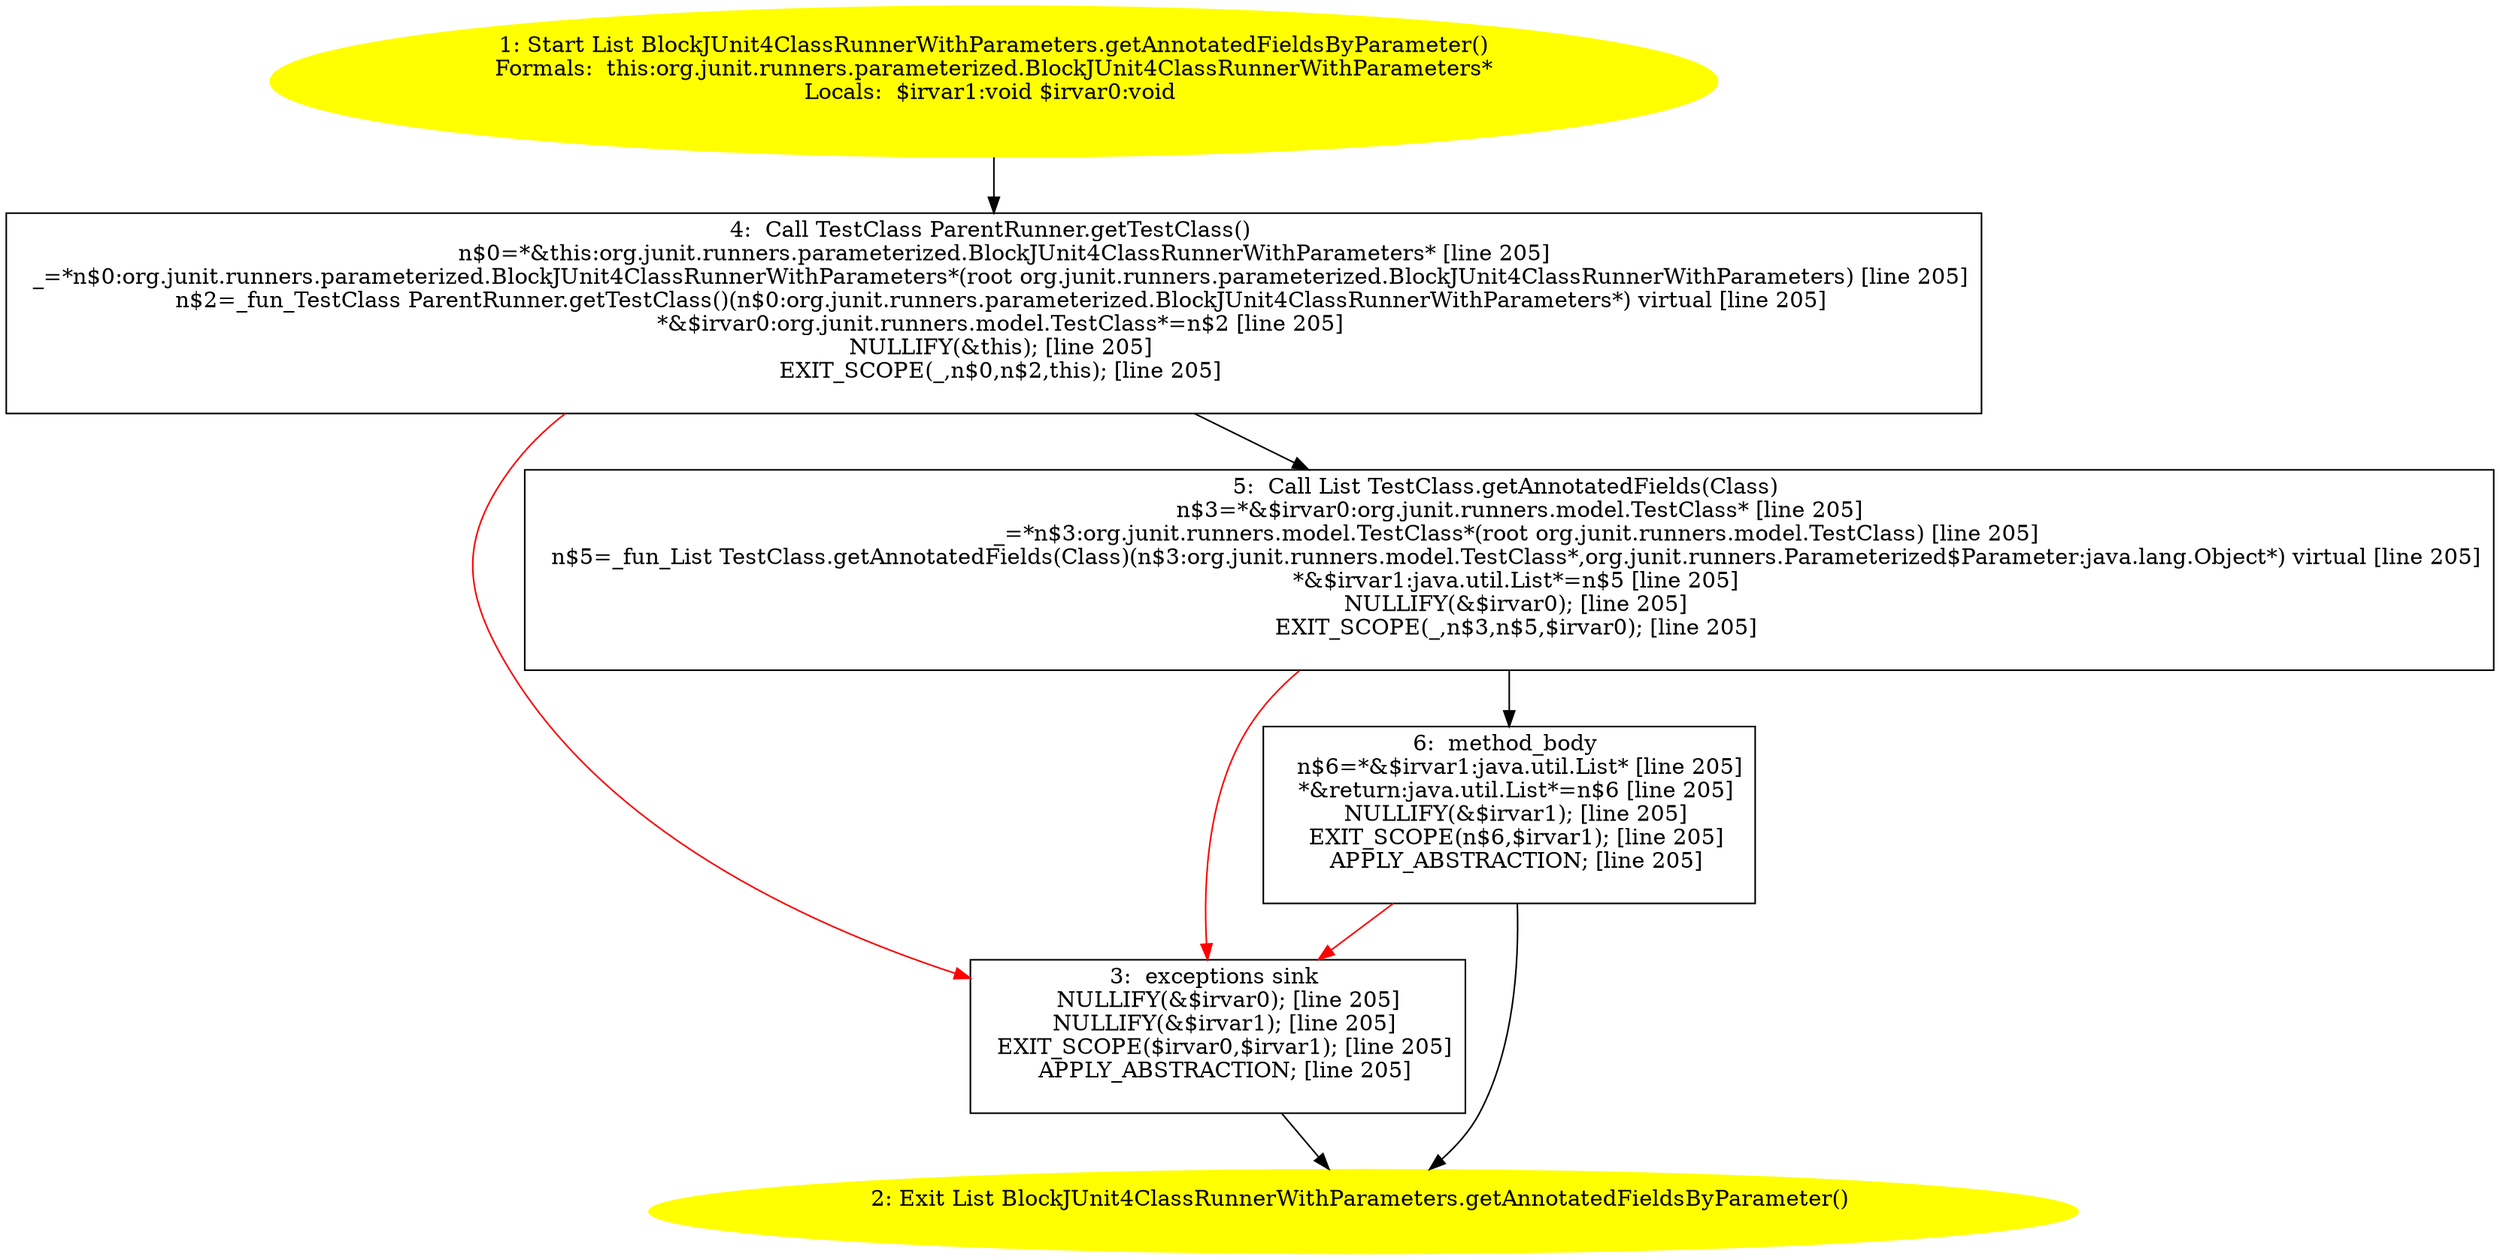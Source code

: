 /* @generated */
digraph cfg {
"org.junit.runners.parameterized.BlockJUnit4ClassRunnerWithParameters.getAnnotatedFieldsByParameter().d147a320454e6a6a6b81bbac8e0f8e3e_1" [label="1: Start List BlockJUnit4ClassRunnerWithParameters.getAnnotatedFieldsByParameter()\nFormals:  this:org.junit.runners.parameterized.BlockJUnit4ClassRunnerWithParameters*\nLocals:  $irvar1:void $irvar0:void \n  " color=yellow style=filled]
	

	 "org.junit.runners.parameterized.BlockJUnit4ClassRunnerWithParameters.getAnnotatedFieldsByParameter().d147a320454e6a6a6b81bbac8e0f8e3e_1" -> "org.junit.runners.parameterized.BlockJUnit4ClassRunnerWithParameters.getAnnotatedFieldsByParameter().d147a320454e6a6a6b81bbac8e0f8e3e_4" ;
"org.junit.runners.parameterized.BlockJUnit4ClassRunnerWithParameters.getAnnotatedFieldsByParameter().d147a320454e6a6a6b81bbac8e0f8e3e_2" [label="2: Exit List BlockJUnit4ClassRunnerWithParameters.getAnnotatedFieldsByParameter() \n  " color=yellow style=filled]
	

"org.junit.runners.parameterized.BlockJUnit4ClassRunnerWithParameters.getAnnotatedFieldsByParameter().d147a320454e6a6a6b81bbac8e0f8e3e_3" [label="3:  exceptions sink \n   NULLIFY(&$irvar0); [line 205]\n  NULLIFY(&$irvar1); [line 205]\n  EXIT_SCOPE($irvar0,$irvar1); [line 205]\n  APPLY_ABSTRACTION; [line 205]\n " shape="box"]
	

	 "org.junit.runners.parameterized.BlockJUnit4ClassRunnerWithParameters.getAnnotatedFieldsByParameter().d147a320454e6a6a6b81bbac8e0f8e3e_3" -> "org.junit.runners.parameterized.BlockJUnit4ClassRunnerWithParameters.getAnnotatedFieldsByParameter().d147a320454e6a6a6b81bbac8e0f8e3e_2" ;
"org.junit.runners.parameterized.BlockJUnit4ClassRunnerWithParameters.getAnnotatedFieldsByParameter().d147a320454e6a6a6b81bbac8e0f8e3e_4" [label="4:  Call TestClass ParentRunner.getTestClass() \n   n$0=*&this:org.junit.runners.parameterized.BlockJUnit4ClassRunnerWithParameters* [line 205]\n  _=*n$0:org.junit.runners.parameterized.BlockJUnit4ClassRunnerWithParameters*(root org.junit.runners.parameterized.BlockJUnit4ClassRunnerWithParameters) [line 205]\n  n$2=_fun_TestClass ParentRunner.getTestClass()(n$0:org.junit.runners.parameterized.BlockJUnit4ClassRunnerWithParameters*) virtual [line 205]\n  *&$irvar0:org.junit.runners.model.TestClass*=n$2 [line 205]\n  NULLIFY(&this); [line 205]\n  EXIT_SCOPE(_,n$0,n$2,this); [line 205]\n " shape="box"]
	

	 "org.junit.runners.parameterized.BlockJUnit4ClassRunnerWithParameters.getAnnotatedFieldsByParameter().d147a320454e6a6a6b81bbac8e0f8e3e_4" -> "org.junit.runners.parameterized.BlockJUnit4ClassRunnerWithParameters.getAnnotatedFieldsByParameter().d147a320454e6a6a6b81bbac8e0f8e3e_5" ;
	 "org.junit.runners.parameterized.BlockJUnit4ClassRunnerWithParameters.getAnnotatedFieldsByParameter().d147a320454e6a6a6b81bbac8e0f8e3e_4" -> "org.junit.runners.parameterized.BlockJUnit4ClassRunnerWithParameters.getAnnotatedFieldsByParameter().d147a320454e6a6a6b81bbac8e0f8e3e_3" [color="red" ];
"org.junit.runners.parameterized.BlockJUnit4ClassRunnerWithParameters.getAnnotatedFieldsByParameter().d147a320454e6a6a6b81bbac8e0f8e3e_5" [label="5:  Call List TestClass.getAnnotatedFields(Class) \n   n$3=*&$irvar0:org.junit.runners.model.TestClass* [line 205]\n  _=*n$3:org.junit.runners.model.TestClass*(root org.junit.runners.model.TestClass) [line 205]\n  n$5=_fun_List TestClass.getAnnotatedFields(Class)(n$3:org.junit.runners.model.TestClass*,org.junit.runners.Parameterized$Parameter:java.lang.Object*) virtual [line 205]\n  *&$irvar1:java.util.List*=n$5 [line 205]\n  NULLIFY(&$irvar0); [line 205]\n  EXIT_SCOPE(_,n$3,n$5,$irvar0); [line 205]\n " shape="box"]
	

	 "org.junit.runners.parameterized.BlockJUnit4ClassRunnerWithParameters.getAnnotatedFieldsByParameter().d147a320454e6a6a6b81bbac8e0f8e3e_5" -> "org.junit.runners.parameterized.BlockJUnit4ClassRunnerWithParameters.getAnnotatedFieldsByParameter().d147a320454e6a6a6b81bbac8e0f8e3e_6" ;
	 "org.junit.runners.parameterized.BlockJUnit4ClassRunnerWithParameters.getAnnotatedFieldsByParameter().d147a320454e6a6a6b81bbac8e0f8e3e_5" -> "org.junit.runners.parameterized.BlockJUnit4ClassRunnerWithParameters.getAnnotatedFieldsByParameter().d147a320454e6a6a6b81bbac8e0f8e3e_3" [color="red" ];
"org.junit.runners.parameterized.BlockJUnit4ClassRunnerWithParameters.getAnnotatedFieldsByParameter().d147a320454e6a6a6b81bbac8e0f8e3e_6" [label="6:  method_body \n   n$6=*&$irvar1:java.util.List* [line 205]\n  *&return:java.util.List*=n$6 [line 205]\n  NULLIFY(&$irvar1); [line 205]\n  EXIT_SCOPE(n$6,$irvar1); [line 205]\n  APPLY_ABSTRACTION; [line 205]\n " shape="box"]
	

	 "org.junit.runners.parameterized.BlockJUnit4ClassRunnerWithParameters.getAnnotatedFieldsByParameter().d147a320454e6a6a6b81bbac8e0f8e3e_6" -> "org.junit.runners.parameterized.BlockJUnit4ClassRunnerWithParameters.getAnnotatedFieldsByParameter().d147a320454e6a6a6b81bbac8e0f8e3e_2" ;
	 "org.junit.runners.parameterized.BlockJUnit4ClassRunnerWithParameters.getAnnotatedFieldsByParameter().d147a320454e6a6a6b81bbac8e0f8e3e_6" -> "org.junit.runners.parameterized.BlockJUnit4ClassRunnerWithParameters.getAnnotatedFieldsByParameter().d147a320454e6a6a6b81bbac8e0f8e3e_3" [color="red" ];
}
